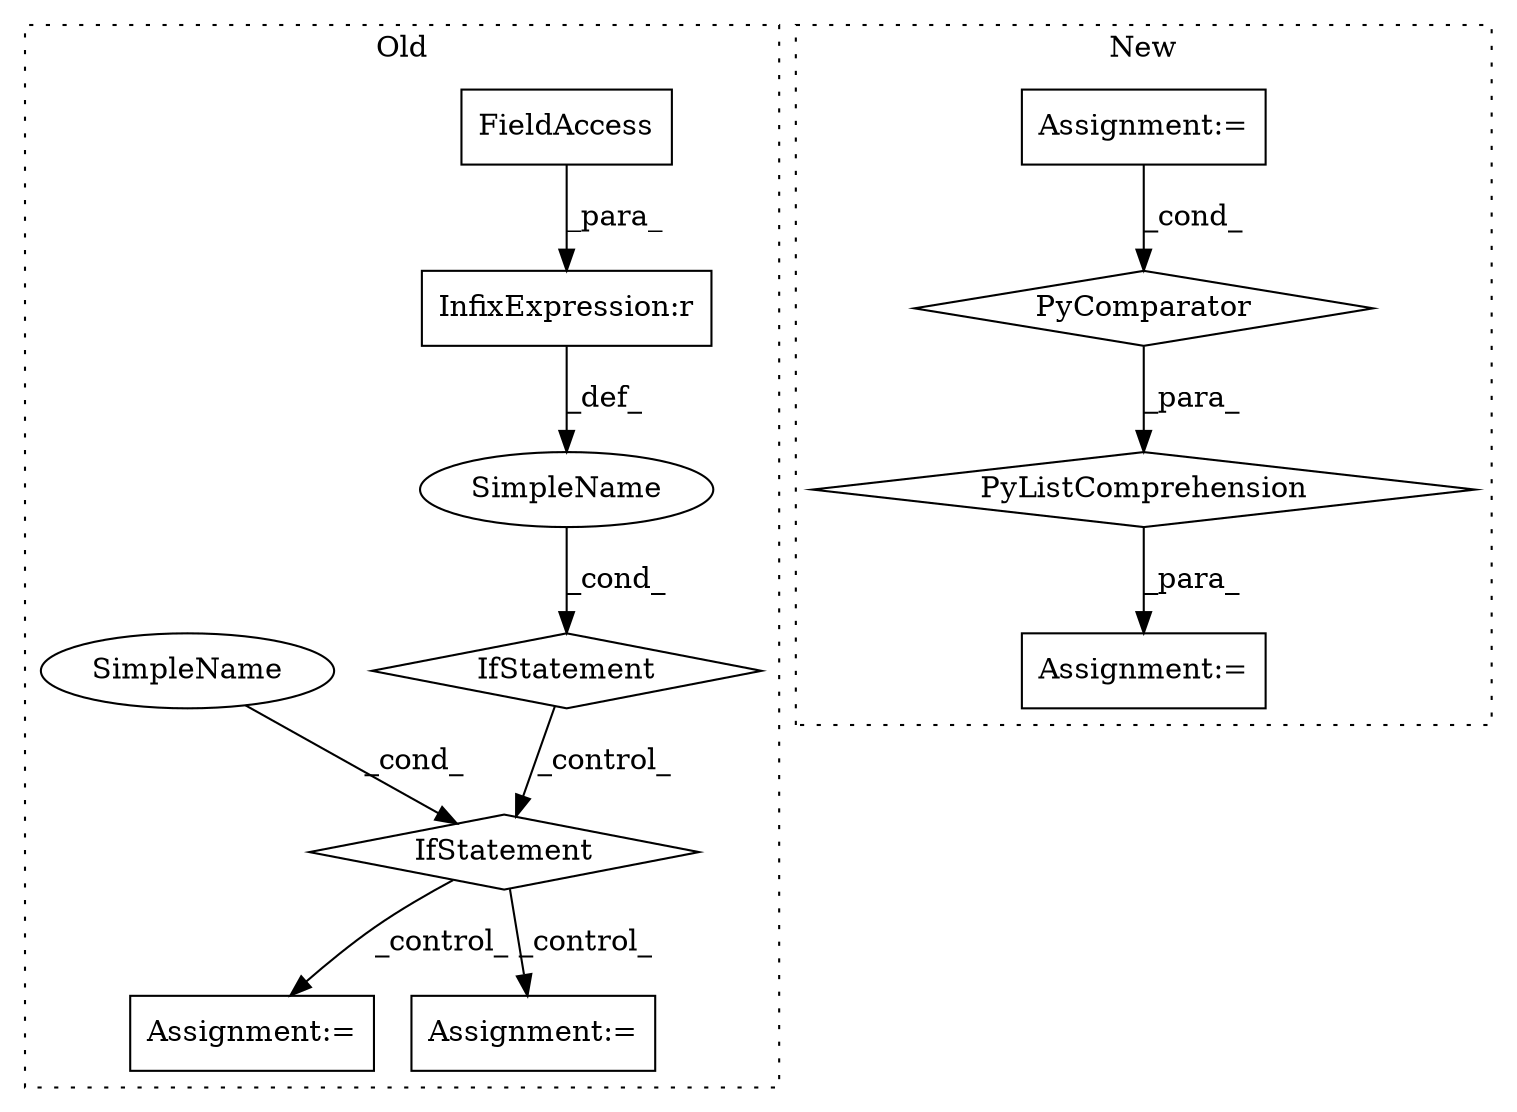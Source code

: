 digraph G {
subgraph cluster0 {
1 [label="IfStatement" a="25" s="13273,13326" l="4,2" shape="diamond"];
6 [label="Assignment:=" a="7" s="13748" l="1" shape="box"];
7 [label="SimpleName" a="42" s="" l="" shape="ellipse"];
8 [label="InfixExpression:r" a="27" s="13295" l="4" shape="box"];
9 [label="Assignment:=" a="7" s="13474" l="1" shape="box"];
10 [label="FieldAccess" a="22" s="13299" l="27" shape="box"];
11 [label="IfStatement" a="25" s="13405,13454" l="4,2" shape="diamond"];
12 [label="SimpleName" a="42" s="" l="" shape="ellipse"];
label = "Old";
style="dotted";
}
subgraph cluster1 {
2 [label="PyComparator" a="113" s="11477" l="36" shape="diamond"];
3 [label="Assignment:=" a="7" s="11477" l="36" shape="box"];
4 [label="PyListComprehension" a="109" s="11387" l="134" shape="diamond"];
5 [label="Assignment:=" a="7" s="11373" l="14" shape="box"];
label = "New";
style="dotted";
}
1 -> 11 [label="_control_"];
2 -> 4 [label="_para_"];
3 -> 2 [label="_cond_"];
4 -> 5 [label="_para_"];
7 -> 1 [label="_cond_"];
8 -> 7 [label="_def_"];
10 -> 8 [label="_para_"];
11 -> 9 [label="_control_"];
11 -> 6 [label="_control_"];
12 -> 11 [label="_cond_"];
}